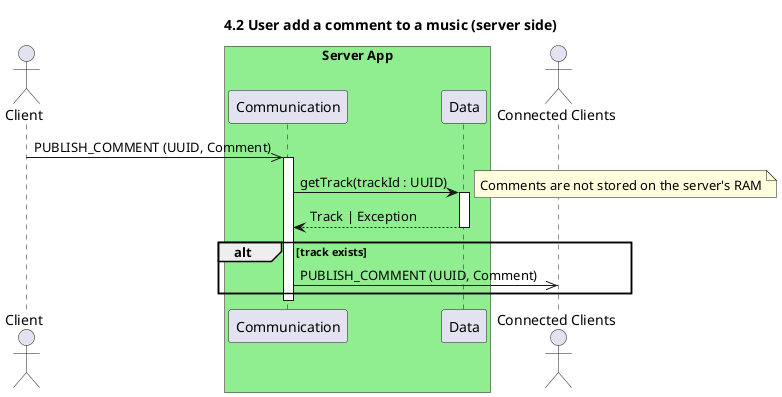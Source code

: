 @startuml 4.2 User add a comment to a music (server side)
title 4.2 User add a comment to a music (server side)

actor "Client" as client
box "Server App" #LightGreen
    participant "Communication" as com
    participant "Data" as data
end box
actor "Connected Clients" as connected

client ->> com : PUBLISH_COMMENT (UUID, Comment)

activate com

com -> data++ : getTrack(trackId : UUID)
note right : Comments are not stored on the server's RAM 
return Track | Exception

alt track exists
    com ->> connected : PUBLISH_COMMENT (UUID, Comment)
end

deactivate com

@enduml